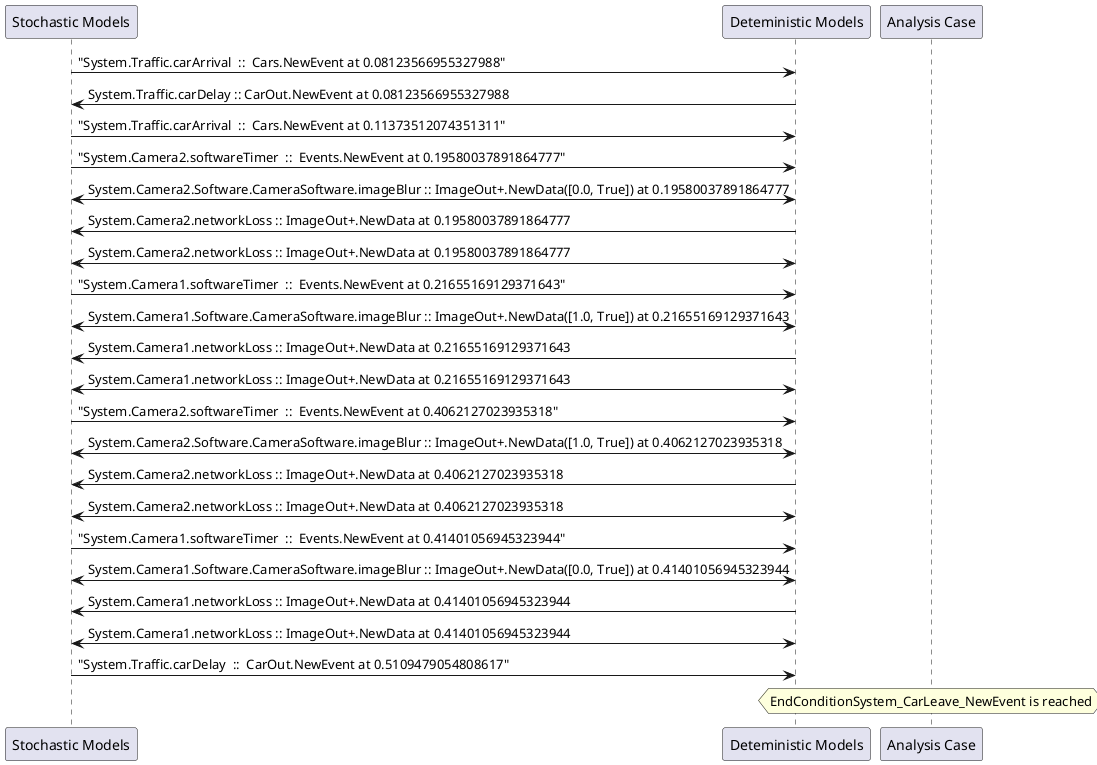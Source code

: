 
	@startuml
	participant "Stochastic Models" as stochmodel
	participant "Deteministic Models" as detmodel
	participant "Analysis Case" as analysis
	{4791_stop} stochmodel -> detmodel : "System.Traffic.carArrival  ::  Cars.NewEvent at 0.08123566955327988"
{4798_start} detmodel -> stochmodel : System.Traffic.carDelay :: CarOut.NewEvent at 0.08123566955327988
{4792_stop} stochmodel -> detmodel : "System.Traffic.carArrival  ::  Cars.NewEvent at 0.11373512074351311"
{4775_stop} stochmodel -> detmodel : "System.Camera2.softwareTimer  ::  Events.NewEvent at 0.19580037891864777"
detmodel <-> stochmodel : System.Camera2.Software.CameraSoftware.imageBlur :: ImageOut+.NewData([0.0, True]) at 0.19580037891864777
detmodel -> stochmodel : System.Camera2.networkLoss :: ImageOut+.NewData at 0.19580037891864777
detmodel <-> stochmodel : System.Camera2.networkLoss :: ImageOut+.NewData at 0.19580037891864777
{4760_stop} stochmodel -> detmodel : "System.Camera1.softwareTimer  ::  Events.NewEvent at 0.21655169129371643"
detmodel <-> stochmodel : System.Camera1.Software.CameraSoftware.imageBlur :: ImageOut+.NewData([1.0, True]) at 0.21655169129371643
detmodel -> stochmodel : System.Camera1.networkLoss :: ImageOut+.NewData at 0.21655169129371643
detmodel <-> stochmodel : System.Camera1.networkLoss :: ImageOut+.NewData at 0.21655169129371643
{4776_stop} stochmodel -> detmodel : "System.Camera2.softwareTimer  ::  Events.NewEvent at 0.4062127023935318"
detmodel <-> stochmodel : System.Camera2.Software.CameraSoftware.imageBlur :: ImageOut+.NewData([1.0, True]) at 0.4062127023935318
detmodel -> stochmodel : System.Camera2.networkLoss :: ImageOut+.NewData at 0.4062127023935318
detmodel <-> stochmodel : System.Camera2.networkLoss :: ImageOut+.NewData at 0.4062127023935318
{4761_stop} stochmodel -> detmodel : "System.Camera1.softwareTimer  ::  Events.NewEvent at 0.41401056945323944"
detmodel <-> stochmodel : System.Camera1.Software.CameraSoftware.imageBlur :: ImageOut+.NewData([0.0, True]) at 0.41401056945323944
detmodel -> stochmodel : System.Camera1.networkLoss :: ImageOut+.NewData at 0.41401056945323944
detmodel <-> stochmodel : System.Camera1.networkLoss :: ImageOut+.NewData at 0.41401056945323944
{4798_stop} stochmodel -> detmodel : "System.Traffic.carDelay  ::  CarOut.NewEvent at 0.5109479054808617"
{4798_start} <-> {4798_stop} : delay
hnote over analysis 
EndConditionSystem_CarLeave_NewEvent is reached
endnote
@enduml
